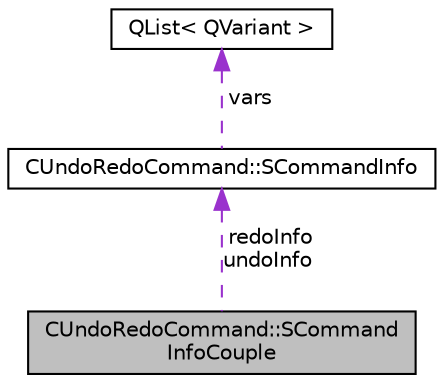 digraph "CUndoRedoCommand::SCommandInfoCouple"
{
  edge [fontname="Helvetica",fontsize="10",labelfontname="Helvetica",labelfontsize="10"];
  node [fontname="Helvetica",fontsize="10",shape=record];
  Node1 [label="CUndoRedoCommand::SCommand\lInfoCouple",height=0.2,width=0.4,color="black", fillcolor="grey75", style="filled", fontcolor="black"];
  Node2 -> Node1 [dir="back",color="darkorchid3",fontsize="10",style="dashed",label=" redoInfo\nundoInfo" ,fontname="Helvetica"];
  Node2 [label="CUndoRedoCommand::SCommandInfo",height=0.2,width=0.4,color="black", fillcolor="white", style="filled",URL="$struct_c_undo_redo_command_1_1_s_command_info.html"];
  Node3 -> Node2 [dir="back",color="darkorchid3",fontsize="10",style="dashed",label=" vars" ,fontname="Helvetica"];
  Node3 [label="QList\< QVariant \>",height=0.2,width=0.4,color="black", fillcolor="white", style="filled",URL="$class_q_list.html"];
}

